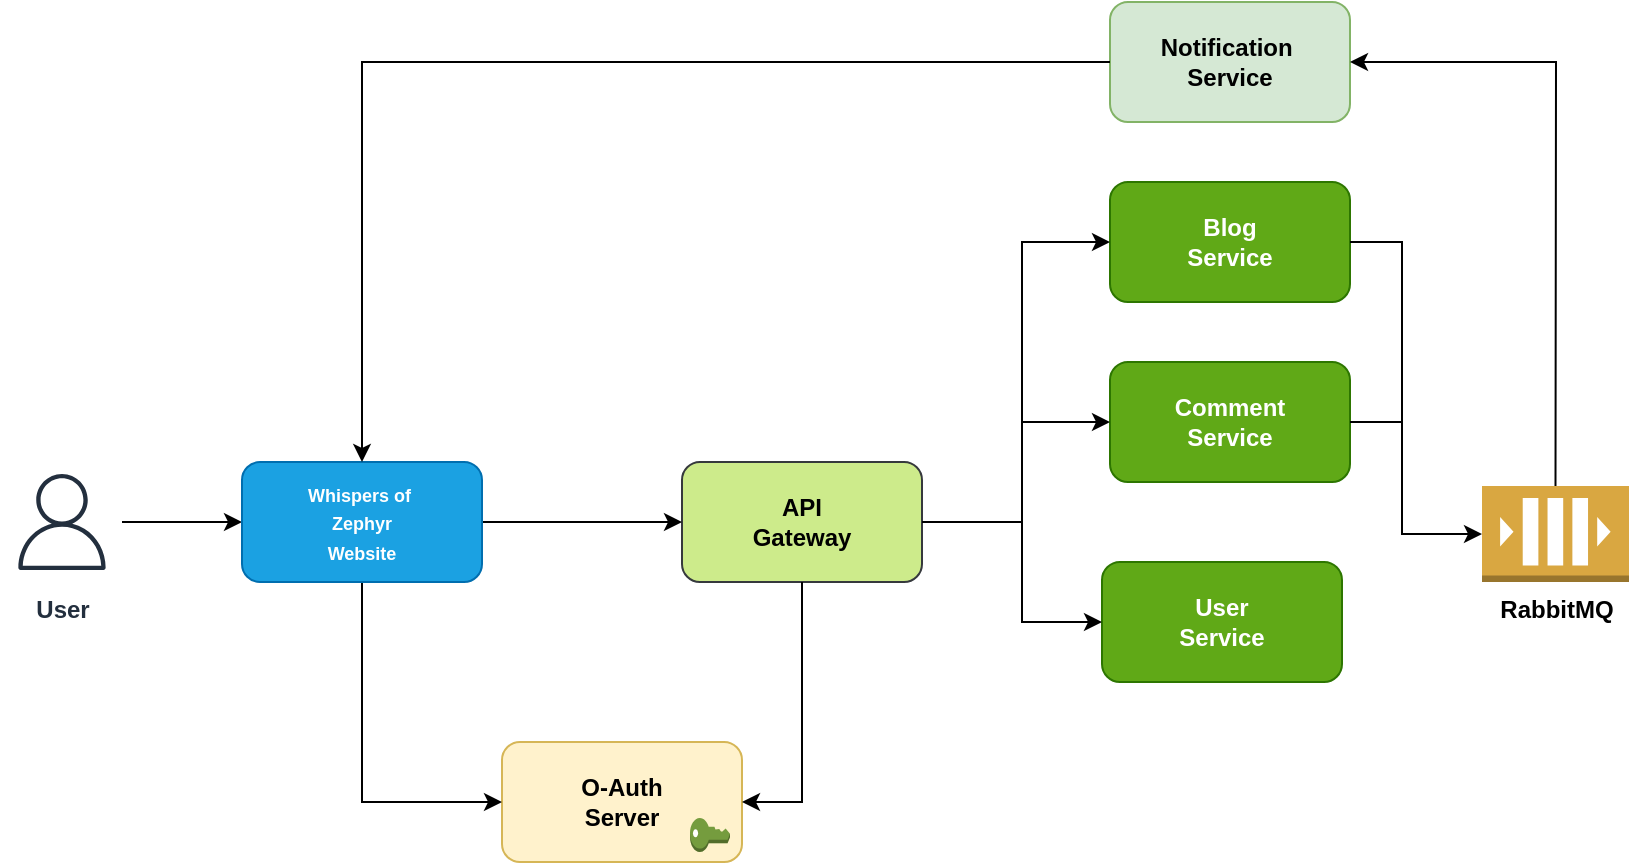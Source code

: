 <mxfile version="24.8.3">
  <diagram name="Page-1" id="e_8Ug6z66ujSQ57lxqAy">
    <mxGraphModel dx="1434" dy="1907" grid="1" gridSize="10" guides="1" tooltips="1" connect="1" arrows="1" fold="1" page="1" pageScale="1" pageWidth="827" pageHeight="1169" math="0" shadow="0">
      <root>
        <mxCell id="0" />
        <mxCell id="1" parent="0" />
        <mxCell id="Fg73ZuM0w0ItG3qx7oTA-38" value="" style="edgeStyle=orthogonalEdgeStyle;rounded=0;orthogonalLoop=1;jettySize=auto;html=1;" edge="1" parent="1" source="Z3IEU4n9e8jo5-FsQ24F-10" target="Fg73ZuM0w0ItG3qx7oTA-36">
          <mxGeometry relative="1" as="geometry" />
        </mxCell>
        <mxCell id="Z3IEU4n9e8jo5-FsQ24F-10" value="&lt;b&gt;User&lt;/b&gt;" style="sketch=0;outlineConnect=0;fontColor=#232F3E;gradientColor=none;strokeColor=#232F3E;fillColor=#ffffff;dashed=0;verticalLabelPosition=bottom;verticalAlign=top;align=center;html=1;fontSize=12;fontStyle=0;aspect=fixed;shape=mxgraph.aws4.resourceIcon;resIcon=mxgraph.aws4.user;" parent="1" vertex="1">
          <mxGeometry x="60" y="220" width="60" height="60" as="geometry" />
        </mxCell>
        <mxCell id="Fg73ZuM0w0ItG3qx7oTA-6" value="&lt;b&gt;API&lt;br&gt;Gateway&lt;/b&gt;" style="rounded=1;whiteSpace=wrap;html=1;fillColor=#cdeb8b;strokeColor=#36393d;" vertex="1" parent="1">
          <mxGeometry x="400" y="220" width="120" height="60" as="geometry" />
        </mxCell>
        <mxCell id="Fg73ZuM0w0ItG3qx7oTA-8" value="" style="shape=image;html=1;verticalAlign=top;verticalLabelPosition=bottom;labelBackgroundColor=#ffffff;imageAspect=0;aspect=fixed;image=https://cdn2.iconfinder.com/data/icons/boxicons-logos/24/bxl-spring-boot-128.png" vertex="1" parent="1">
          <mxGeometry x="490" y="227" width="28" height="28" as="geometry" />
        </mxCell>
        <mxCell id="Fg73ZuM0w0ItG3qx7oTA-9" value="&lt;b&gt;O-Auth&lt;br&gt;Server&lt;/b&gt;" style="rounded=1;whiteSpace=wrap;html=1;fillColor=#fff2cc;strokeColor=#d6b656;" vertex="1" parent="1">
          <mxGeometry x="310" y="360" width="120" height="60" as="geometry" />
        </mxCell>
        <mxCell id="Fg73ZuM0w0ItG3qx7oTA-10" value="" style="endArrow=classic;html=1;rounded=0;exitX=0.5;exitY=1;exitDx=0;exitDy=0;entryX=0;entryY=0.5;entryDx=0;entryDy=0;" edge="1" parent="1" source="Fg73ZuM0w0ItG3qx7oTA-36" target="Fg73ZuM0w0ItG3qx7oTA-9">
          <mxGeometry width="50" height="50" relative="1" as="geometry">
            <mxPoint x="234" y="287" as="sourcePoint" />
            <mxPoint x="440" y="360" as="targetPoint" />
            <Array as="points">
              <mxPoint x="240" y="390" />
              <mxPoint x="254" y="390" />
            </Array>
          </mxGeometry>
        </mxCell>
        <mxCell id="Fg73ZuM0w0ItG3qx7oTA-11" value="" style="endArrow=classic;html=1;rounded=0;exitX=0.5;exitY=1;exitDx=0;exitDy=0;entryX=1;entryY=0.5;entryDx=0;entryDy=0;" edge="1" parent="1" source="Fg73ZuM0w0ItG3qx7oTA-6" target="Fg73ZuM0w0ItG3qx7oTA-9">
          <mxGeometry width="50" height="50" relative="1" as="geometry">
            <mxPoint x="390" y="410" as="sourcePoint" />
            <mxPoint x="440" y="360" as="targetPoint" />
            <Array as="points">
              <mxPoint x="460" y="390" />
            </Array>
          </mxGeometry>
        </mxCell>
        <mxCell id="Fg73ZuM0w0ItG3qx7oTA-12" value="" style="shape=image;html=1;verticalAlign=top;verticalLabelPosition=bottom;labelBackgroundColor=#ffffff;imageAspect=0;aspect=fixed;image=https://cdn2.iconfinder.com/data/icons/boxicons-logos/24/bxl-spring-boot-128.png" vertex="1" parent="1">
          <mxGeometry x="400" y="360" width="28" height="28" as="geometry" />
        </mxCell>
        <mxCell id="Fg73ZuM0w0ItG3qx7oTA-13" value="&lt;b&gt;Blog&lt;br&gt;Service&lt;/b&gt;" style="rounded=1;whiteSpace=wrap;html=1;fillColor=#60a917;strokeColor=#2D7600;fontColor=#ffffff;" vertex="1" parent="1">
          <mxGeometry x="614" y="80" width="120" height="60" as="geometry" />
        </mxCell>
        <mxCell id="Fg73ZuM0w0ItG3qx7oTA-14" value="&lt;b&gt;Comment&lt;br&gt;Service&lt;/b&gt;" style="rounded=1;whiteSpace=wrap;html=1;fillColor=#60a917;strokeColor=#2D7600;fontColor=#ffffff;" vertex="1" parent="1">
          <mxGeometry x="614" y="170" width="120" height="60" as="geometry" />
        </mxCell>
        <mxCell id="Fg73ZuM0w0ItG3qx7oTA-15" value="&lt;b&gt;User&lt;br&gt;Service&lt;/b&gt;" style="rounded=1;whiteSpace=wrap;html=1;fillColor=#60a917;strokeColor=#2D7600;fontColor=#ffffff;" vertex="1" parent="1">
          <mxGeometry x="610" y="270" width="120" height="60" as="geometry" />
        </mxCell>
        <mxCell id="Fg73ZuM0w0ItG3qx7oTA-16" value="" style="shape=image;html=1;verticalAlign=top;verticalLabelPosition=bottom;labelBackgroundColor=#ffffff;imageAspect=0;aspect=fixed;image=https://cdn2.iconfinder.com/data/icons/boxicons-logos/24/bxl-spring-boot-128.png" vertex="1" parent="1">
          <mxGeometry x="702" y="270" width="28" height="28" as="geometry" />
        </mxCell>
        <mxCell id="Fg73ZuM0w0ItG3qx7oTA-18" value="" style="shape=image;html=1;verticalAlign=top;verticalLabelPosition=bottom;labelBackgroundColor=#ffffff;imageAspect=0;aspect=fixed;image=https://cdn2.iconfinder.com/data/icons/boxicons-logos/24/bxl-spring-boot-128.png" vertex="1" parent="1">
          <mxGeometry x="702" y="80" width="28" height="28" as="geometry" />
        </mxCell>
        <mxCell id="Fg73ZuM0w0ItG3qx7oTA-19" value="" style="shape=image;html=1;verticalAlign=top;verticalLabelPosition=bottom;labelBackgroundColor=#ffffff;imageAspect=0;aspect=fixed;image=https://cdn2.iconfinder.com/data/icons/boxicons-logos/24/bxl-spring-boot-128.png" vertex="1" parent="1">
          <mxGeometry x="706" y="170" width="28" height="28" as="geometry" />
        </mxCell>
        <mxCell id="Fg73ZuM0w0ItG3qx7oTA-24" value="&lt;b&gt;Notification&amp;nbsp;&lt;br&gt;Service&lt;/b&gt;" style="rounded=1;whiteSpace=wrap;html=1;fillColor=#d5e8d4;strokeColor=#82b366;" vertex="1" parent="1">
          <mxGeometry x="614" y="-10" width="120" height="60" as="geometry" />
        </mxCell>
        <mxCell id="Fg73ZuM0w0ItG3qx7oTA-26" value="" style="shape=image;html=1;verticalAlign=top;verticalLabelPosition=bottom;labelBackgroundColor=#ffffff;imageAspect=0;aspect=fixed;image=https://cdn2.iconfinder.com/data/icons/boxicons-logos/24/bxl-spring-boot-128.png" vertex="1" parent="1">
          <mxGeometry x="702" y="-10" width="28" height="28" as="geometry" />
        </mxCell>
        <mxCell id="Fg73ZuM0w0ItG3qx7oTA-27" value="" style="endArrow=classic;html=1;rounded=0;exitX=1;exitY=0.5;exitDx=0;exitDy=0;entryX=0;entryY=0.5;entryDx=0;entryDy=0;" edge="1" parent="1" source="Fg73ZuM0w0ItG3qx7oTA-6" target="Fg73ZuM0w0ItG3qx7oTA-15">
          <mxGeometry width="50" height="50" relative="1" as="geometry">
            <mxPoint x="390" y="410" as="sourcePoint" />
            <mxPoint x="440" y="360" as="targetPoint" />
            <Array as="points">
              <mxPoint x="570" y="250" />
              <mxPoint x="570" y="300" />
            </Array>
          </mxGeometry>
        </mxCell>
        <mxCell id="Fg73ZuM0w0ItG3qx7oTA-28" value="" style="endArrow=classic;html=1;rounded=0;exitX=1;exitY=0.5;exitDx=0;exitDy=0;entryX=0;entryY=0.5;entryDx=0;entryDy=0;" edge="1" parent="1" source="Fg73ZuM0w0ItG3qx7oTA-6" target="Fg73ZuM0w0ItG3qx7oTA-14">
          <mxGeometry width="50" height="50" relative="1" as="geometry">
            <mxPoint x="390" y="410" as="sourcePoint" />
            <mxPoint x="440" y="360" as="targetPoint" />
            <Array as="points">
              <mxPoint x="570" y="250" />
              <mxPoint x="570" y="200" />
            </Array>
          </mxGeometry>
        </mxCell>
        <mxCell id="Fg73ZuM0w0ItG3qx7oTA-30" value="" style="endArrow=classic;html=1;rounded=0;entryX=0;entryY=0.5;entryDx=0;entryDy=0;exitX=1;exitY=0.5;exitDx=0;exitDy=0;" edge="1" parent="1" source="Fg73ZuM0w0ItG3qx7oTA-6" target="Fg73ZuM0w0ItG3qx7oTA-13">
          <mxGeometry width="50" height="50" relative="1" as="geometry">
            <mxPoint x="390" y="410" as="sourcePoint" />
            <mxPoint x="440" y="360" as="targetPoint" />
            <Array as="points">
              <mxPoint x="570" y="250" />
              <mxPoint x="570" y="110" />
            </Array>
          </mxGeometry>
        </mxCell>
        <mxCell id="Fg73ZuM0w0ItG3qx7oTA-31" value="&lt;b&gt;RabbitMQ&lt;/b&gt;" style="outlineConnect=0;dashed=0;verticalLabelPosition=bottom;verticalAlign=top;align=center;html=1;shape=mxgraph.aws3.queue;fillColor=#D9A741;gradientColor=none;" vertex="1" parent="1">
          <mxGeometry x="800" y="232" width="73.5" height="48" as="geometry" />
        </mxCell>
        <mxCell id="Fg73ZuM0w0ItG3qx7oTA-37" value="" style="edgeStyle=orthogonalEdgeStyle;rounded=0;orthogonalLoop=1;jettySize=auto;html=1;" edge="1" parent="1" source="Fg73ZuM0w0ItG3qx7oTA-36" target="Fg73ZuM0w0ItG3qx7oTA-6">
          <mxGeometry relative="1" as="geometry" />
        </mxCell>
        <mxCell id="Fg73ZuM0w0ItG3qx7oTA-36" value="&lt;font style=&quot;font-size: 9px;&quot;&gt;&lt;b&gt;Whispers of&amp;nbsp;&lt;/b&gt;&lt;/font&gt;&lt;div&gt;&lt;font style=&quot;font-size: 9px;&quot;&gt;&lt;b&gt;Zephyr&lt;br&gt;Website&lt;/b&gt;&lt;/font&gt;&lt;/div&gt;" style="rounded=1;whiteSpace=wrap;html=1;fillColor=#1ba1e2;strokeColor=#006EAF;fontColor=#ffffff;" vertex="1" parent="1">
          <mxGeometry x="180" y="220" width="120" height="60" as="geometry" />
        </mxCell>
        <mxCell id="Fg73ZuM0w0ItG3qx7oTA-44" value="" style="outlineConnect=0;dashed=0;verticalLabelPosition=bottom;verticalAlign=top;align=center;html=1;shape=mxgraph.aws3.add_on;fillColor=#759C3E;gradientColor=none;" vertex="1" parent="1">
          <mxGeometry x="404" y="398" width="20" height="17" as="geometry" />
        </mxCell>
        <mxCell id="Fg73ZuM0w0ItG3qx7oTA-45" value="" style="endArrow=classic;html=1;rounded=0;entryX=1;entryY=0.5;entryDx=0;entryDy=0;exitX=0.5;exitY=0;exitDx=0;exitDy=0;exitPerimeter=0;" edge="1" parent="1" source="Fg73ZuM0w0ItG3qx7oTA-31" target="Fg73ZuM0w0ItG3qx7oTA-24">
          <mxGeometry width="50" height="50" relative="1" as="geometry">
            <mxPoint x="890" y="150" as="sourcePoint" />
            <mxPoint x="440" y="220" as="targetPoint" />
            <Array as="points">
              <mxPoint x="837" y="20" />
            </Array>
          </mxGeometry>
        </mxCell>
        <mxCell id="Fg73ZuM0w0ItG3qx7oTA-46" value="" style="endArrow=classic;html=1;rounded=0;entryX=0;entryY=0.5;entryDx=0;entryDy=0;entryPerimeter=0;exitX=1;exitY=0.5;exitDx=0;exitDy=0;" edge="1" parent="1" source="Fg73ZuM0w0ItG3qx7oTA-13" target="Fg73ZuM0w0ItG3qx7oTA-31">
          <mxGeometry width="50" height="50" relative="1" as="geometry">
            <mxPoint x="390" y="270" as="sourcePoint" />
            <mxPoint x="440" y="220" as="targetPoint" />
            <Array as="points">
              <mxPoint x="760" y="110" />
              <mxPoint x="760" y="256" />
            </Array>
          </mxGeometry>
        </mxCell>
        <mxCell id="Fg73ZuM0w0ItG3qx7oTA-47" value="" style="endArrow=none;html=1;rounded=0;exitX=1;exitY=0.5;exitDx=0;exitDy=0;" edge="1" parent="1" source="Fg73ZuM0w0ItG3qx7oTA-14">
          <mxGeometry width="50" height="50" relative="1" as="geometry">
            <mxPoint x="740" y="200" as="sourcePoint" />
            <mxPoint x="760" y="200" as="targetPoint" />
          </mxGeometry>
        </mxCell>
        <mxCell id="Fg73ZuM0w0ItG3qx7oTA-49" value="" style="endArrow=classic;html=1;rounded=0;entryX=0.5;entryY=0;entryDx=0;entryDy=0;exitX=0;exitY=0.5;exitDx=0;exitDy=0;" edge="1" parent="1" source="Fg73ZuM0w0ItG3qx7oTA-24" target="Fg73ZuM0w0ItG3qx7oTA-36">
          <mxGeometry width="50" height="50" relative="1" as="geometry">
            <mxPoint x="390" y="270" as="sourcePoint" />
            <mxPoint x="440" y="220" as="targetPoint" />
            <Array as="points">
              <mxPoint x="240" y="20" />
            </Array>
          </mxGeometry>
        </mxCell>
      </root>
    </mxGraphModel>
  </diagram>
</mxfile>

